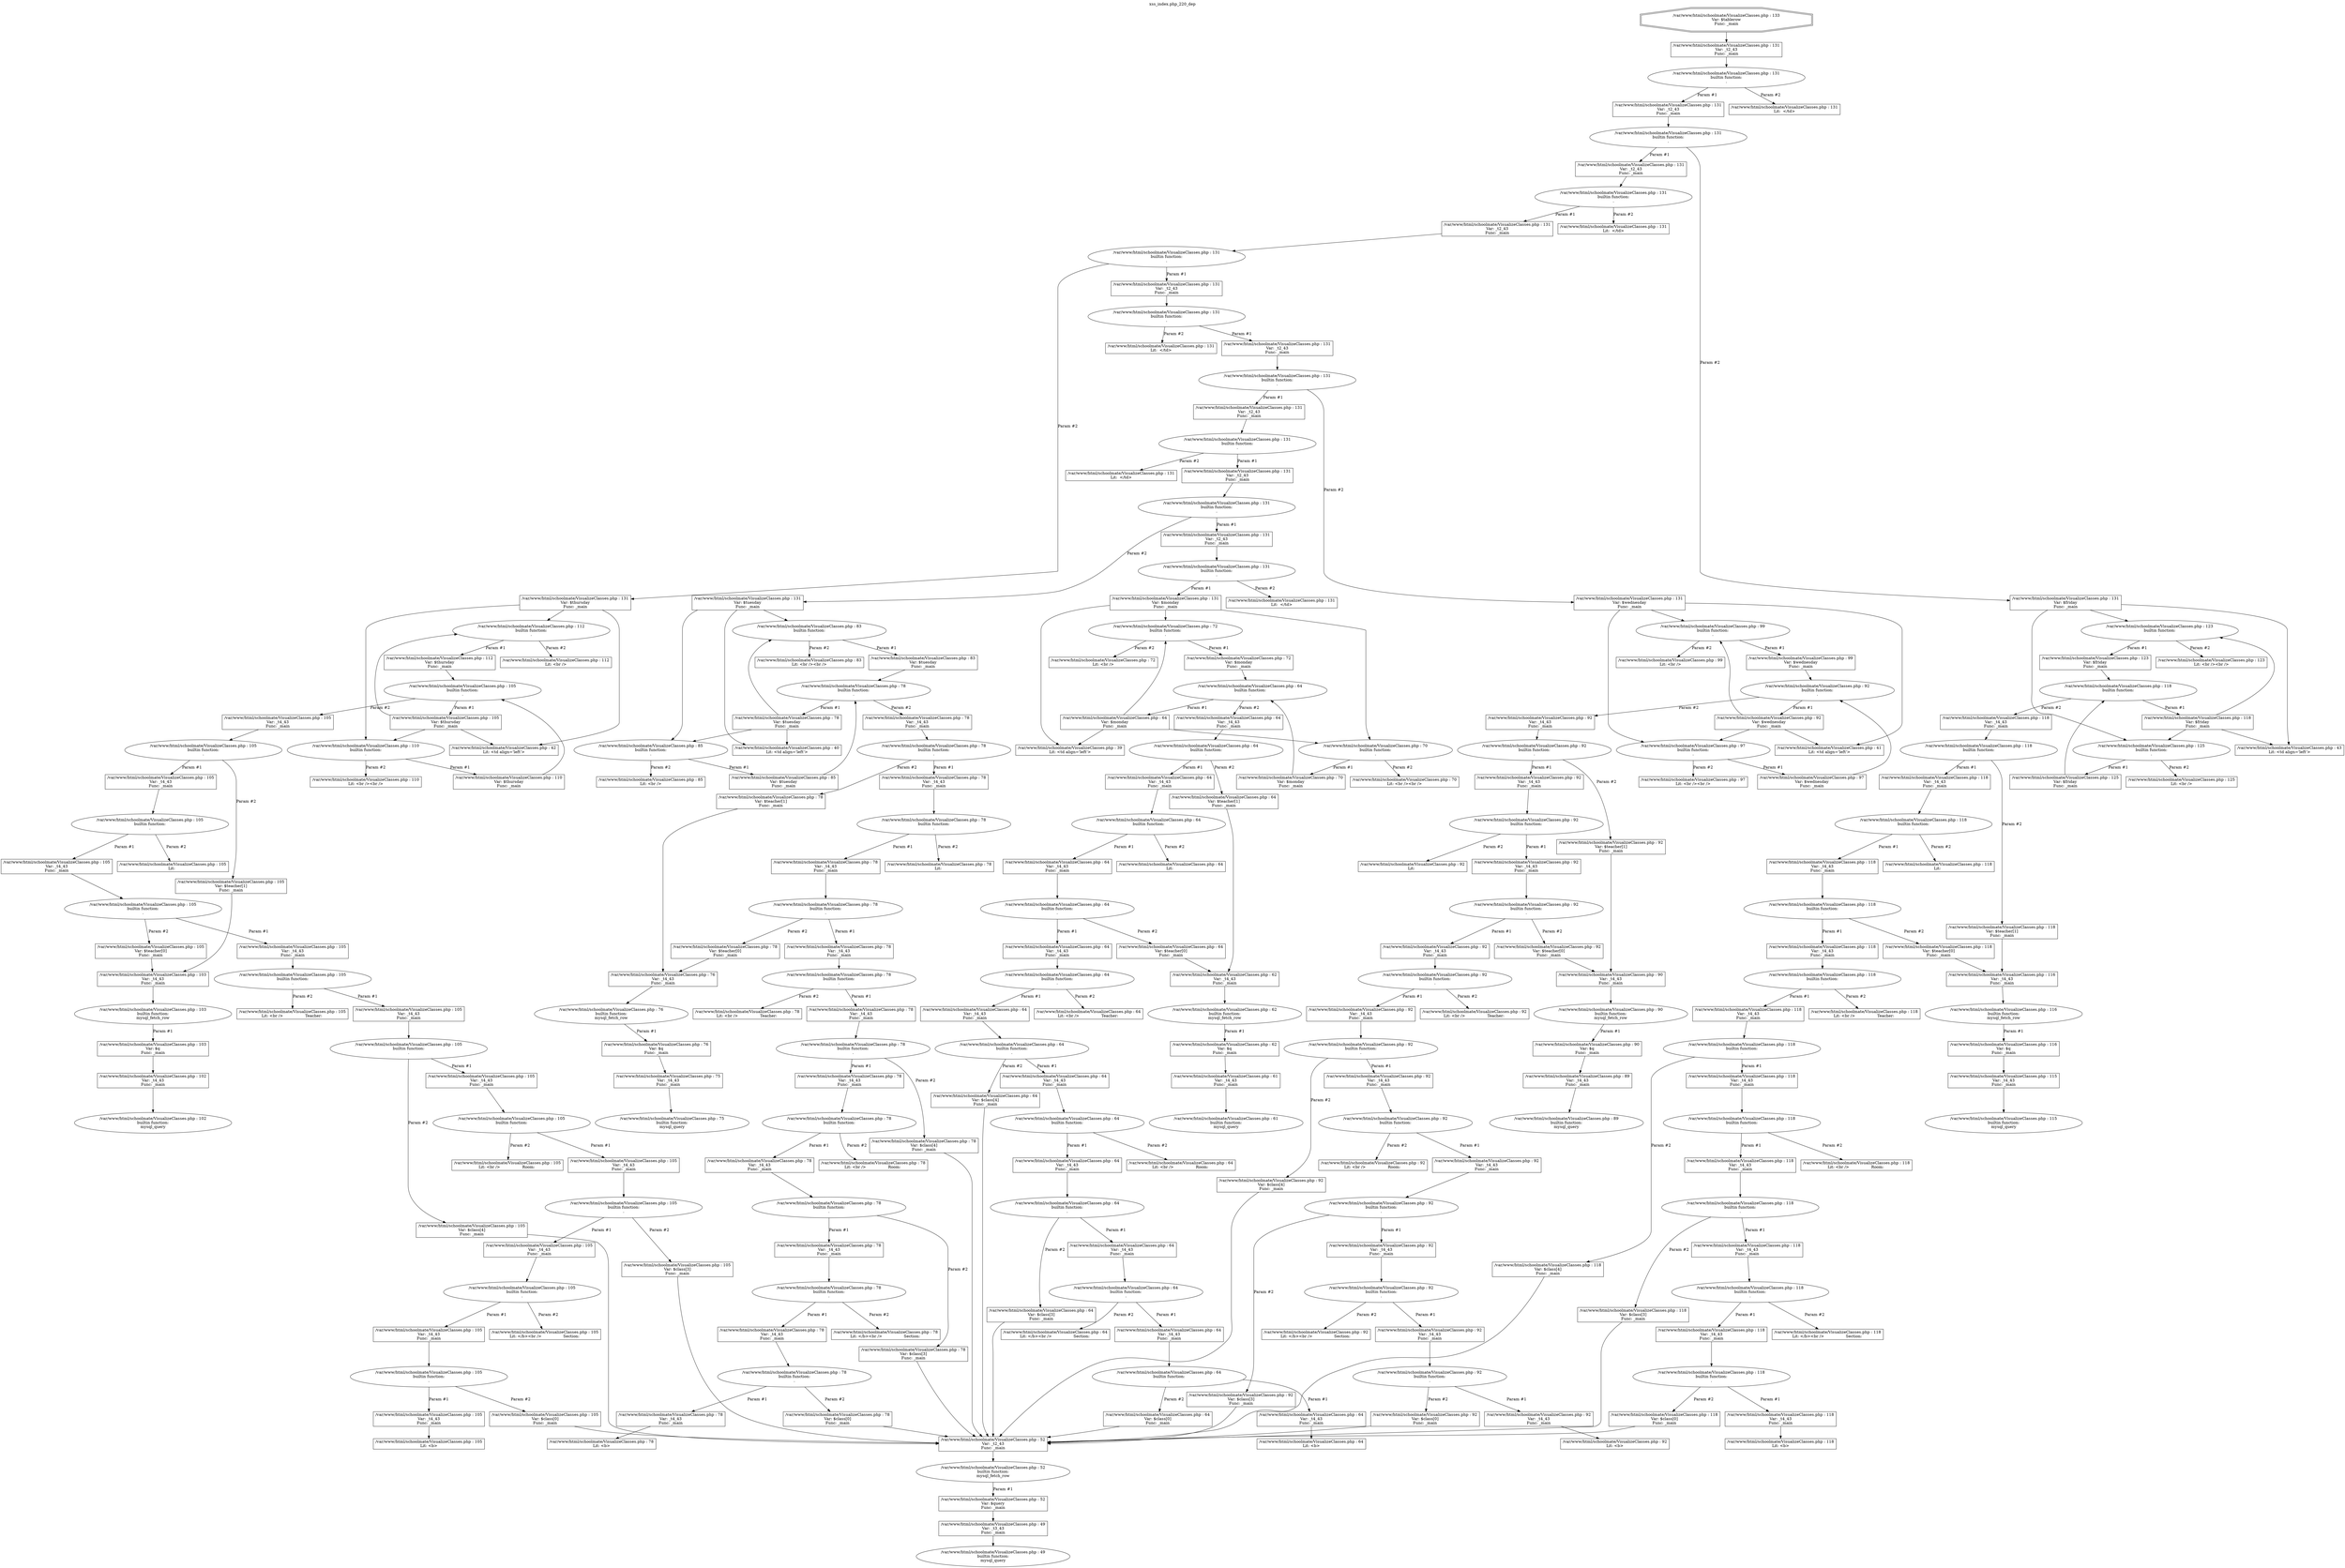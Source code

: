 digraph cfg {
  label="xss_index.php_220_dep";
  labelloc=t;
  n1 [shape=doubleoctagon, label="/var/www/html/schoolmate/VisualizeClasses.php : 133\nVar: $tablerow\nFunc: _main\n"];
  n2 [shape=box, label="/var/www/html/schoolmate/VisualizeClasses.php : 131\nVar: _t2_43\nFunc: _main\n"];
  n3 [shape=ellipse, label="/var/www/html/schoolmate/VisualizeClasses.php : 131\nbuiltin function:\n.\n"];
  n4 [shape=box, label="/var/www/html/schoolmate/VisualizeClasses.php : 131\nVar: _t2_43\nFunc: _main\n"];
  n5 [shape=ellipse, label="/var/www/html/schoolmate/VisualizeClasses.php : 131\nbuiltin function:\n.\n"];
  n6 [shape=box, label="/var/www/html/schoolmate/VisualizeClasses.php : 131\nVar: _t2_43\nFunc: _main\n"];
  n7 [shape=ellipse, label="/var/www/html/schoolmate/VisualizeClasses.php : 131\nbuiltin function:\n.\n"];
  n8 [shape=box, label="/var/www/html/schoolmate/VisualizeClasses.php : 131\nVar: _t2_43\nFunc: _main\n"];
  n9 [shape=ellipse, label="/var/www/html/schoolmate/VisualizeClasses.php : 131\nbuiltin function:\n.\n"];
  n10 [shape=box, label="/var/www/html/schoolmate/VisualizeClasses.php : 131\nVar: _t2_43\nFunc: _main\n"];
  n11 [shape=ellipse, label="/var/www/html/schoolmate/VisualizeClasses.php : 131\nbuiltin function:\n.\n"];
  n12 [shape=box, label="/var/www/html/schoolmate/VisualizeClasses.php : 131\nVar: _t2_43\nFunc: _main\n"];
  n13 [shape=ellipse, label="/var/www/html/schoolmate/VisualizeClasses.php : 131\nbuiltin function:\n.\n"];
  n14 [shape=box, label="/var/www/html/schoolmate/VisualizeClasses.php : 131\nVar: _t2_43\nFunc: _main\n"];
  n15 [shape=ellipse, label="/var/www/html/schoolmate/VisualizeClasses.php : 131\nbuiltin function:\n.\n"];
  n16 [shape=box, label="/var/www/html/schoolmate/VisualizeClasses.php : 131\nVar: _t2_43\nFunc: _main\n"];
  n17 [shape=ellipse, label="/var/www/html/schoolmate/VisualizeClasses.php : 131\nbuiltin function:\n.\n"];
  n18 [shape=box, label="/var/www/html/schoolmate/VisualizeClasses.php : 131\nVar: _t2_43\nFunc: _main\n"];
  n19 [shape=ellipse, label="/var/www/html/schoolmate/VisualizeClasses.php : 131\nbuiltin function:\n.\n"];
  n20 [shape=box, label="/var/www/html/schoolmate/VisualizeClasses.php : 131\nVar: $monday\nFunc: _main\n"];
  n21 [shape=ellipse, label="/var/www/html/schoolmate/VisualizeClasses.php : 72\nbuiltin function:\n.\n"];
  n22 [shape=box, label="/var/www/html/schoolmate/VisualizeClasses.php : 72\nVar: $monday\nFunc: _main\n"];
  n23 [shape=ellipse, label="/var/www/html/schoolmate/VisualizeClasses.php : 64\nbuiltin function:\n.\n"];
  n24 [shape=box, label="/var/www/html/schoolmate/VisualizeClasses.php : 64\nVar: $monday\nFunc: _main\n"];
  n25 [shape=box, label="/var/www/html/schoolmate/VisualizeClasses.php : 39\nLit: <td align='left'>\n"];
  n26 [shape=ellipse, label="/var/www/html/schoolmate/VisualizeClasses.php : 70\nbuiltin function:\n.\n"];
  n27 [shape=box, label="/var/www/html/schoolmate/VisualizeClasses.php : 70\nVar: $monday\nFunc: _main\n"];
  n28 [shape=box, label="/var/www/html/schoolmate/VisualizeClasses.php : 70\nLit: <br /><br />\n"];
  n29 [shape=box, label="/var/www/html/schoolmate/VisualizeClasses.php : 64\nVar: _t4_43\nFunc: _main\n"];
  n30 [shape=ellipse, label="/var/www/html/schoolmate/VisualizeClasses.php : 64\nbuiltin function:\n.\n"];
  n31 [shape=box, label="/var/www/html/schoolmate/VisualizeClasses.php : 64\nVar: _t4_43\nFunc: _main\n"];
  n32 [shape=ellipse, label="/var/www/html/schoolmate/VisualizeClasses.php : 64\nbuiltin function:\n.\n"];
  n33 [shape=box, label="/var/www/html/schoolmate/VisualizeClasses.php : 64\nVar: _t4_43\nFunc: _main\n"];
  n34 [shape=ellipse, label="/var/www/html/schoolmate/VisualizeClasses.php : 64\nbuiltin function:\n.\n"];
  n35 [shape=box, label="/var/www/html/schoolmate/VisualizeClasses.php : 64\nVar: _t4_43\nFunc: _main\n"];
  n36 [shape=ellipse, label="/var/www/html/schoolmate/VisualizeClasses.php : 64\nbuiltin function:\n.\n"];
  n37 [shape=box, label="/var/www/html/schoolmate/VisualizeClasses.php : 64\nVar: _t4_43\nFunc: _main\n"];
  n38 [shape=ellipse, label="/var/www/html/schoolmate/VisualizeClasses.php : 64\nbuiltin function:\n.\n"];
  n39 [shape=box, label="/var/www/html/schoolmate/VisualizeClasses.php : 64\nVar: _t4_43\nFunc: _main\n"];
  n40 [shape=ellipse, label="/var/www/html/schoolmate/VisualizeClasses.php : 64\nbuiltin function:\n.\n"];
  n41 [shape=box, label="/var/www/html/schoolmate/VisualizeClasses.php : 64\nVar: _t4_43\nFunc: _main\n"];
  n42 [shape=ellipse, label="/var/www/html/schoolmate/VisualizeClasses.php : 64\nbuiltin function:\n.\n"];
  n43 [shape=box, label="/var/www/html/schoolmate/VisualizeClasses.php : 64\nVar: _t4_43\nFunc: _main\n"];
  n44 [shape=ellipse, label="/var/www/html/schoolmate/VisualizeClasses.php : 64\nbuiltin function:\n.\n"];
  n45 [shape=box, label="/var/www/html/schoolmate/VisualizeClasses.php : 64\nVar: _t4_43\nFunc: _main\n"];
  n46 [shape=ellipse, label="/var/www/html/schoolmate/VisualizeClasses.php : 64\nbuiltin function:\n.\n"];
  n47 [shape=box, label="/var/www/html/schoolmate/VisualizeClasses.php : 64\nVar: _t4_43\nFunc: _main\n"];
  n48 [shape=box, label="/var/www/html/schoolmate/VisualizeClasses.php : 64\nLit: <b>\n"];
  n49 [shape=box, label="/var/www/html/schoolmate/VisualizeClasses.php : 64\nVar: $class[0]\nFunc: _main\n"];
  n50 [shape=box, label="/var/www/html/schoolmate/VisualizeClasses.php : 52\nVar: _t2_43\nFunc: _main\n"];
  n51 [shape=ellipse, label="/var/www/html/schoolmate/VisualizeClasses.php : 52\nbuiltin function:\nmysql_fetch_row\n"];
  n52 [shape=box, label="/var/www/html/schoolmate/VisualizeClasses.php : 52\nVar: $query\nFunc: _main\n"];
  n53 [shape=box, label="/var/www/html/schoolmate/VisualizeClasses.php : 49\nVar: _t3_43\nFunc: _main\n"];
  n54 [shape=ellipse, label="/var/www/html/schoolmate/VisualizeClasses.php : 49\nbuiltin function:\nmysql_query\n"];
  n55 [shape=box, label="/var/www/html/schoolmate/VisualizeClasses.php : 64\nLit: </b><br />		   Section: \n"];
  n56 [shape=box, label="/var/www/html/schoolmate/VisualizeClasses.php : 64\nVar: $class[3]\nFunc: _main\n"];
  n57 [shape=box, label="/var/www/html/schoolmate/VisualizeClasses.php : 64\nLit: <br />		   Room: \n"];
  n58 [shape=box, label="/var/www/html/schoolmate/VisualizeClasses.php : 64\nVar: $class[4]\nFunc: _main\n"];
  n59 [shape=box, label="/var/www/html/schoolmate/VisualizeClasses.php : 64\nLit: <br />		   Teacher: \n"];
  n60 [shape=box, label="/var/www/html/schoolmate/VisualizeClasses.php : 64\nVar: $teacher[0]\nFunc: _main\n"];
  n61 [shape=box, label="/var/www/html/schoolmate/VisualizeClasses.php : 62\nVar: _t4_43\nFunc: _main\n"];
  n62 [shape=ellipse, label="/var/www/html/schoolmate/VisualizeClasses.php : 62\nbuiltin function:\nmysql_fetch_row\n"];
  n63 [shape=box, label="/var/www/html/schoolmate/VisualizeClasses.php : 62\nVar: $q\nFunc: _main\n"];
  n64 [shape=box, label="/var/www/html/schoolmate/VisualizeClasses.php : 61\nVar: _t4_43\nFunc: _main\n"];
  n65 [shape=ellipse, label="/var/www/html/schoolmate/VisualizeClasses.php : 61\nbuiltin function:\nmysql_query\n"];
  n66 [shape=box, label="/var/www/html/schoolmate/VisualizeClasses.php : 64\nLit:  \n"];
  n67 [shape=box, label="/var/www/html/schoolmate/VisualizeClasses.php : 64\nVar: $teacher[1]\nFunc: _main\n"];
  n68 [shape=box, label="/var/www/html/schoolmate/VisualizeClasses.php : 72\nLit: <br />\n"];
  n69 [shape=box, label="/var/www/html/schoolmate/VisualizeClasses.php : 131\nLit: &nbsp;</td>\n"];
  n70 [shape=box, label="/var/www/html/schoolmate/VisualizeClasses.php : 131\nVar: $tuesday\nFunc: _main\n"];
  n71 [shape=ellipse, label="/var/www/html/schoolmate/VisualizeClasses.php : 83\nbuiltin function:\n.\n"];
  n72 [shape=box, label="/var/www/html/schoolmate/VisualizeClasses.php : 83\nVar: $tuesday\nFunc: _main\n"];
  n73 [shape=ellipse, label="/var/www/html/schoolmate/VisualizeClasses.php : 78\nbuiltin function:\n.\n"];
  n74 [shape=box, label="/var/www/html/schoolmate/VisualizeClasses.php : 78\nVar: $tuesday\nFunc: _main\n"];
  n75 [shape=ellipse, label="/var/www/html/schoolmate/VisualizeClasses.php : 85\nbuiltin function:\n.\n"];
  n76 [shape=box, label="/var/www/html/schoolmate/VisualizeClasses.php : 85\nVar: $tuesday\nFunc: _main\n"];
  n77 [shape=box, label="/var/www/html/schoolmate/VisualizeClasses.php : 85\nLit: <br />\n"];
  n78 [shape=box, label="/var/www/html/schoolmate/VisualizeClasses.php : 40\nLit: <td align='left'>\n"];
  n79 [shape=box, label="/var/www/html/schoolmate/VisualizeClasses.php : 78\nVar: _t4_43\nFunc: _main\n"];
  n80 [shape=ellipse, label="/var/www/html/schoolmate/VisualizeClasses.php : 78\nbuiltin function:\n.\n"];
  n81 [shape=box, label="/var/www/html/schoolmate/VisualizeClasses.php : 78\nVar: _t4_43\nFunc: _main\n"];
  n82 [shape=ellipse, label="/var/www/html/schoolmate/VisualizeClasses.php : 78\nbuiltin function:\n.\n"];
  n83 [shape=box, label="/var/www/html/schoolmate/VisualizeClasses.php : 78\nVar: _t4_43\nFunc: _main\n"];
  n84 [shape=ellipse, label="/var/www/html/schoolmate/VisualizeClasses.php : 78\nbuiltin function:\n.\n"];
  n85 [shape=box, label="/var/www/html/schoolmate/VisualizeClasses.php : 78\nVar: _t4_43\nFunc: _main\n"];
  n86 [shape=ellipse, label="/var/www/html/schoolmate/VisualizeClasses.php : 78\nbuiltin function:\n.\n"];
  n87 [shape=box, label="/var/www/html/schoolmate/VisualizeClasses.php : 78\nVar: _t4_43\nFunc: _main\n"];
  n88 [shape=ellipse, label="/var/www/html/schoolmate/VisualizeClasses.php : 78\nbuiltin function:\n.\n"];
  n89 [shape=box, label="/var/www/html/schoolmate/VisualizeClasses.php : 78\nVar: _t4_43\nFunc: _main\n"];
  n90 [shape=ellipse, label="/var/www/html/schoolmate/VisualizeClasses.php : 78\nbuiltin function:\n.\n"];
  n91 [shape=box, label="/var/www/html/schoolmate/VisualizeClasses.php : 78\nVar: _t4_43\nFunc: _main\n"];
  n92 [shape=ellipse, label="/var/www/html/schoolmate/VisualizeClasses.php : 78\nbuiltin function:\n.\n"];
  n93 [shape=box, label="/var/www/html/schoolmate/VisualizeClasses.php : 78\nVar: _t4_43\nFunc: _main\n"];
  n94 [shape=ellipse, label="/var/www/html/schoolmate/VisualizeClasses.php : 78\nbuiltin function:\n.\n"];
  n95 [shape=box, label="/var/www/html/schoolmate/VisualizeClasses.php : 78\nVar: _t4_43\nFunc: _main\n"];
  n96 [shape=ellipse, label="/var/www/html/schoolmate/VisualizeClasses.php : 78\nbuiltin function:\n.\n"];
  n97 [shape=box, label="/var/www/html/schoolmate/VisualizeClasses.php : 78\nVar: _t4_43\nFunc: _main\n"];
  n98 [shape=box, label="/var/www/html/schoolmate/VisualizeClasses.php : 78\nLit: <b>\n"];
  n99 [shape=box, label="/var/www/html/schoolmate/VisualizeClasses.php : 78\nVar: $class[0]\nFunc: _main\n"];
  n100 [shape=box, label="/var/www/html/schoolmate/VisualizeClasses.php : 78\nLit: </b><br />		   Section: \n"];
  n101 [shape=box, label="/var/www/html/schoolmate/VisualizeClasses.php : 78\nVar: $class[3]\nFunc: _main\n"];
  n102 [shape=box, label="/var/www/html/schoolmate/VisualizeClasses.php : 78\nLit: <br />		   Room: \n"];
  n103 [shape=box, label="/var/www/html/schoolmate/VisualizeClasses.php : 78\nVar: $class[4]\nFunc: _main\n"];
  n104 [shape=box, label="/var/www/html/schoolmate/VisualizeClasses.php : 78\nLit: <br />		   Teacher: \n"];
  n105 [shape=box, label="/var/www/html/schoolmate/VisualizeClasses.php : 78\nVar: $teacher[0]\nFunc: _main\n"];
  n106 [shape=box, label="/var/www/html/schoolmate/VisualizeClasses.php : 76\nVar: _t4_43\nFunc: _main\n"];
  n107 [shape=ellipse, label="/var/www/html/schoolmate/VisualizeClasses.php : 76\nbuiltin function:\nmysql_fetch_row\n"];
  n108 [shape=box, label="/var/www/html/schoolmate/VisualizeClasses.php : 76\nVar: $q\nFunc: _main\n"];
  n109 [shape=box, label="/var/www/html/schoolmate/VisualizeClasses.php : 75\nVar: _t4_43\nFunc: _main\n"];
  n110 [shape=ellipse, label="/var/www/html/schoolmate/VisualizeClasses.php : 75\nbuiltin function:\nmysql_query\n"];
  n111 [shape=box, label="/var/www/html/schoolmate/VisualizeClasses.php : 78\nLit:  \n"];
  n112 [shape=box, label="/var/www/html/schoolmate/VisualizeClasses.php : 78\nVar: $teacher[1]\nFunc: _main\n"];
  n113 [shape=box, label="/var/www/html/schoolmate/VisualizeClasses.php : 83\nLit: <br /><br />\n"];
  n114 [shape=box, label="/var/www/html/schoolmate/VisualizeClasses.php : 131\nLit: &nbsp;</td>\n"];
  n115 [shape=box, label="/var/www/html/schoolmate/VisualizeClasses.php : 131\nVar: $wednesday\nFunc: _main\n"];
  n116 [shape=ellipse, label="/var/www/html/schoolmate/VisualizeClasses.php : 99\nbuiltin function:\n.\n"];
  n117 [shape=box, label="/var/www/html/schoolmate/VisualizeClasses.php : 99\nVar: $wednesday\nFunc: _main\n"];
  n118 [shape=ellipse, label="/var/www/html/schoolmate/VisualizeClasses.php : 92\nbuiltin function:\n.\n"];
  n119 [shape=box, label="/var/www/html/schoolmate/VisualizeClasses.php : 92\nVar: $wednesday\nFunc: _main\n"];
  n120 [shape=box, label="/var/www/html/schoolmate/VisualizeClasses.php : 41\nLit: <td align='left'>\n"];
  n121 [shape=ellipse, label="/var/www/html/schoolmate/VisualizeClasses.php : 97\nbuiltin function:\n.\n"];
  n122 [shape=box, label="/var/www/html/schoolmate/VisualizeClasses.php : 97\nVar: $wednesday\nFunc: _main\n"];
  n123 [shape=box, label="/var/www/html/schoolmate/VisualizeClasses.php : 97\nLit: <br /><br />\n"];
  n124 [shape=box, label="/var/www/html/schoolmate/VisualizeClasses.php : 92\nVar: _t4_43\nFunc: _main\n"];
  n125 [shape=ellipse, label="/var/www/html/schoolmate/VisualizeClasses.php : 92\nbuiltin function:\n.\n"];
  n126 [shape=box, label="/var/www/html/schoolmate/VisualizeClasses.php : 92\nVar: _t4_43\nFunc: _main\n"];
  n127 [shape=ellipse, label="/var/www/html/schoolmate/VisualizeClasses.php : 92\nbuiltin function:\n.\n"];
  n128 [shape=box, label="/var/www/html/schoolmate/VisualizeClasses.php : 92\nVar: _t4_43\nFunc: _main\n"];
  n129 [shape=ellipse, label="/var/www/html/schoolmate/VisualizeClasses.php : 92\nbuiltin function:\n.\n"];
  n130 [shape=box, label="/var/www/html/schoolmate/VisualizeClasses.php : 92\nVar: _t4_43\nFunc: _main\n"];
  n131 [shape=ellipse, label="/var/www/html/schoolmate/VisualizeClasses.php : 92\nbuiltin function:\n.\n"];
  n132 [shape=box, label="/var/www/html/schoolmate/VisualizeClasses.php : 92\nVar: _t4_43\nFunc: _main\n"];
  n133 [shape=ellipse, label="/var/www/html/schoolmate/VisualizeClasses.php : 92\nbuiltin function:\n.\n"];
  n134 [shape=box, label="/var/www/html/schoolmate/VisualizeClasses.php : 92\nVar: _t4_43\nFunc: _main\n"];
  n135 [shape=ellipse, label="/var/www/html/schoolmate/VisualizeClasses.php : 92\nbuiltin function:\n.\n"];
  n136 [shape=box, label="/var/www/html/schoolmate/VisualizeClasses.php : 92\nVar: _t4_43\nFunc: _main\n"];
  n137 [shape=ellipse, label="/var/www/html/schoolmate/VisualizeClasses.php : 92\nbuiltin function:\n.\n"];
  n138 [shape=box, label="/var/www/html/schoolmate/VisualizeClasses.php : 92\nVar: _t4_43\nFunc: _main\n"];
  n139 [shape=ellipse, label="/var/www/html/schoolmate/VisualizeClasses.php : 92\nbuiltin function:\n.\n"];
  n140 [shape=box, label="/var/www/html/schoolmate/VisualizeClasses.php : 92\nVar: _t4_43\nFunc: _main\n"];
  n141 [shape=ellipse, label="/var/www/html/schoolmate/VisualizeClasses.php : 92\nbuiltin function:\n.\n"];
  n142 [shape=box, label="/var/www/html/schoolmate/VisualizeClasses.php : 92\nVar: _t4_43\nFunc: _main\n"];
  n143 [shape=box, label="/var/www/html/schoolmate/VisualizeClasses.php : 92\nLit: <b>\n"];
  n144 [shape=box, label="/var/www/html/schoolmate/VisualizeClasses.php : 92\nVar: $class[0]\nFunc: _main\n"];
  n145 [shape=box, label="/var/www/html/schoolmate/VisualizeClasses.php : 92\nLit: </b><br />		   Section: \n"];
  n146 [shape=box, label="/var/www/html/schoolmate/VisualizeClasses.php : 92\nVar: $class[3]\nFunc: _main\n"];
  n147 [shape=box, label="/var/www/html/schoolmate/VisualizeClasses.php : 92\nLit: <br />		   Room: \n"];
  n148 [shape=box, label="/var/www/html/schoolmate/VisualizeClasses.php : 92\nVar: $class[4]\nFunc: _main\n"];
  n149 [shape=box, label="/var/www/html/schoolmate/VisualizeClasses.php : 92\nLit: <br />		   Teacher: \n"];
  n150 [shape=box, label="/var/www/html/schoolmate/VisualizeClasses.php : 92\nVar: $teacher[0]\nFunc: _main\n"];
  n151 [shape=box, label="/var/www/html/schoolmate/VisualizeClasses.php : 90\nVar: _t4_43\nFunc: _main\n"];
  n152 [shape=ellipse, label="/var/www/html/schoolmate/VisualizeClasses.php : 90\nbuiltin function:\nmysql_fetch_row\n"];
  n153 [shape=box, label="/var/www/html/schoolmate/VisualizeClasses.php : 90\nVar: $q\nFunc: _main\n"];
  n154 [shape=box, label="/var/www/html/schoolmate/VisualizeClasses.php : 89\nVar: _t4_43\nFunc: _main\n"];
  n155 [shape=ellipse, label="/var/www/html/schoolmate/VisualizeClasses.php : 89\nbuiltin function:\nmysql_query\n"];
  n156 [shape=box, label="/var/www/html/schoolmate/VisualizeClasses.php : 92\nLit:  \n"];
  n157 [shape=box, label="/var/www/html/schoolmate/VisualizeClasses.php : 92\nVar: $teacher[1]\nFunc: _main\n"];
  n158 [shape=box, label="/var/www/html/schoolmate/VisualizeClasses.php : 99\nLit: <br />\n"];
  n159 [shape=box, label="/var/www/html/schoolmate/VisualizeClasses.php : 131\nLit: &nbsp;</td>\n"];
  n160 [shape=box, label="/var/www/html/schoolmate/VisualizeClasses.php : 131\nVar: $thursday\nFunc: _main\n"];
  n161 [shape=box, label="/var/www/html/schoolmate/VisualizeClasses.php : 42\nLit: <td align='left'>\n"];
  n162 [shape=ellipse, label="/var/www/html/schoolmate/VisualizeClasses.php : 112\nbuiltin function:\n.\n"];
  n163 [shape=box, label="/var/www/html/schoolmate/VisualizeClasses.php : 112\nVar: $thursday\nFunc: _main\n"];
  n164 [shape=ellipse, label="/var/www/html/schoolmate/VisualizeClasses.php : 105\nbuiltin function:\n.\n"];
  n165 [shape=box, label="/var/www/html/schoolmate/VisualizeClasses.php : 105\nVar: $thursday\nFunc: _main\n"];
  n166 [shape=ellipse, label="/var/www/html/schoolmate/VisualizeClasses.php : 110\nbuiltin function:\n.\n"];
  n167 [shape=box, label="/var/www/html/schoolmate/VisualizeClasses.php : 110\nVar: $thursday\nFunc: _main\n"];
  n168 [shape=box, label="/var/www/html/schoolmate/VisualizeClasses.php : 110\nLit: <br /><br />\n"];
  n169 [shape=box, label="/var/www/html/schoolmate/VisualizeClasses.php : 105\nVar: _t4_43\nFunc: _main\n"];
  n170 [shape=ellipse, label="/var/www/html/schoolmate/VisualizeClasses.php : 105\nbuiltin function:\n.\n"];
  n171 [shape=box, label="/var/www/html/schoolmate/VisualizeClasses.php : 105\nVar: _t4_43\nFunc: _main\n"];
  n172 [shape=ellipse, label="/var/www/html/schoolmate/VisualizeClasses.php : 105\nbuiltin function:\n.\n"];
  n173 [shape=box, label="/var/www/html/schoolmate/VisualizeClasses.php : 105\nVar: _t4_43\nFunc: _main\n"];
  n174 [shape=ellipse, label="/var/www/html/schoolmate/VisualizeClasses.php : 105\nbuiltin function:\n.\n"];
  n175 [shape=box, label="/var/www/html/schoolmate/VisualizeClasses.php : 105\nVar: _t4_43\nFunc: _main\n"];
  n176 [shape=ellipse, label="/var/www/html/schoolmate/VisualizeClasses.php : 105\nbuiltin function:\n.\n"];
  n177 [shape=box, label="/var/www/html/schoolmate/VisualizeClasses.php : 105\nVar: _t4_43\nFunc: _main\n"];
  n178 [shape=ellipse, label="/var/www/html/schoolmate/VisualizeClasses.php : 105\nbuiltin function:\n.\n"];
  n179 [shape=box, label="/var/www/html/schoolmate/VisualizeClasses.php : 105\nVar: _t4_43\nFunc: _main\n"];
  n180 [shape=ellipse, label="/var/www/html/schoolmate/VisualizeClasses.php : 105\nbuiltin function:\n.\n"];
  n181 [shape=box, label="/var/www/html/schoolmate/VisualizeClasses.php : 105\nVar: _t4_43\nFunc: _main\n"];
  n182 [shape=ellipse, label="/var/www/html/schoolmate/VisualizeClasses.php : 105\nbuiltin function:\n.\n"];
  n183 [shape=box, label="/var/www/html/schoolmate/VisualizeClasses.php : 105\nVar: _t4_43\nFunc: _main\n"];
  n184 [shape=ellipse, label="/var/www/html/schoolmate/VisualizeClasses.php : 105\nbuiltin function:\n.\n"];
  n185 [shape=box, label="/var/www/html/schoolmate/VisualizeClasses.php : 105\nVar: _t4_43\nFunc: _main\n"];
  n186 [shape=ellipse, label="/var/www/html/schoolmate/VisualizeClasses.php : 105\nbuiltin function:\n.\n"];
  n187 [shape=box, label="/var/www/html/schoolmate/VisualizeClasses.php : 105\nVar: _t4_43\nFunc: _main\n"];
  n188 [shape=box, label="/var/www/html/schoolmate/VisualizeClasses.php : 105\nLit: <b>\n"];
  n189 [shape=box, label="/var/www/html/schoolmate/VisualizeClasses.php : 105\nVar: $class[0]\nFunc: _main\n"];
  n190 [shape=box, label="/var/www/html/schoolmate/VisualizeClasses.php : 105\nLit: </b><br />		   Section: \n"];
  n191 [shape=box, label="/var/www/html/schoolmate/VisualizeClasses.php : 105\nVar: $class[3]\nFunc: _main\n"];
  n192 [shape=box, label="/var/www/html/schoolmate/VisualizeClasses.php : 105\nLit: <br />		   Room: \n"];
  n193 [shape=box, label="/var/www/html/schoolmate/VisualizeClasses.php : 105\nVar: $class[4]\nFunc: _main\n"];
  n194 [shape=box, label="/var/www/html/schoolmate/VisualizeClasses.php : 105\nLit: <br />		   Teacher: \n"];
  n195 [shape=box, label="/var/www/html/schoolmate/VisualizeClasses.php : 105\nVar: $teacher[0]\nFunc: _main\n"];
  n196 [shape=box, label="/var/www/html/schoolmate/VisualizeClasses.php : 103\nVar: _t4_43\nFunc: _main\n"];
  n197 [shape=ellipse, label="/var/www/html/schoolmate/VisualizeClasses.php : 103\nbuiltin function:\nmysql_fetch_row\n"];
  n198 [shape=box, label="/var/www/html/schoolmate/VisualizeClasses.php : 103\nVar: $q\nFunc: _main\n"];
  n199 [shape=box, label="/var/www/html/schoolmate/VisualizeClasses.php : 102\nVar: _t4_43\nFunc: _main\n"];
  n200 [shape=ellipse, label="/var/www/html/schoolmate/VisualizeClasses.php : 102\nbuiltin function:\nmysql_query\n"];
  n201 [shape=box, label="/var/www/html/schoolmate/VisualizeClasses.php : 105\nLit:  \n"];
  n202 [shape=box, label="/var/www/html/schoolmate/VisualizeClasses.php : 105\nVar: $teacher[1]\nFunc: _main\n"];
  n203 [shape=box, label="/var/www/html/schoolmate/VisualizeClasses.php : 112\nLit: <br />\n"];
  n204 [shape=box, label="/var/www/html/schoolmate/VisualizeClasses.php : 131\nLit: &nbsp;</td>\n"];
  n205 [shape=box, label="/var/www/html/schoolmate/VisualizeClasses.php : 131\nVar: $friday\nFunc: _main\n"];
  n206 [shape=ellipse, label="/var/www/html/schoolmate/VisualizeClasses.php : 123\nbuiltin function:\n.\n"];
  n207 [shape=box, label="/var/www/html/schoolmate/VisualizeClasses.php : 123\nVar: $friday\nFunc: _main\n"];
  n208 [shape=ellipse, label="/var/www/html/schoolmate/VisualizeClasses.php : 118\nbuiltin function:\n.\n"];
  n209 [shape=box, label="/var/www/html/schoolmate/VisualizeClasses.php : 118\nVar: $friday\nFunc: _main\n"];
  n210 [shape=ellipse, label="/var/www/html/schoolmate/VisualizeClasses.php : 125\nbuiltin function:\n.\n"];
  n211 [shape=box, label="/var/www/html/schoolmate/VisualizeClasses.php : 125\nVar: $friday\nFunc: _main\n"];
  n212 [shape=box, label="/var/www/html/schoolmate/VisualizeClasses.php : 125\nLit: <br />\n"];
  n213 [shape=box, label="/var/www/html/schoolmate/VisualizeClasses.php : 43\nLit: <td align='left'>\n"];
  n214 [shape=box, label="/var/www/html/schoolmate/VisualizeClasses.php : 118\nVar: _t4_43\nFunc: _main\n"];
  n215 [shape=ellipse, label="/var/www/html/schoolmate/VisualizeClasses.php : 118\nbuiltin function:\n.\n"];
  n216 [shape=box, label="/var/www/html/schoolmate/VisualizeClasses.php : 118\nVar: _t4_43\nFunc: _main\n"];
  n217 [shape=ellipse, label="/var/www/html/schoolmate/VisualizeClasses.php : 118\nbuiltin function:\n.\n"];
  n218 [shape=box, label="/var/www/html/schoolmate/VisualizeClasses.php : 118\nVar: _t4_43\nFunc: _main\n"];
  n219 [shape=ellipse, label="/var/www/html/schoolmate/VisualizeClasses.php : 118\nbuiltin function:\n.\n"];
  n220 [shape=box, label="/var/www/html/schoolmate/VisualizeClasses.php : 118\nVar: _t4_43\nFunc: _main\n"];
  n221 [shape=ellipse, label="/var/www/html/schoolmate/VisualizeClasses.php : 118\nbuiltin function:\n.\n"];
  n222 [shape=box, label="/var/www/html/schoolmate/VisualizeClasses.php : 118\nVar: _t4_43\nFunc: _main\n"];
  n223 [shape=ellipse, label="/var/www/html/schoolmate/VisualizeClasses.php : 118\nbuiltin function:\n.\n"];
  n224 [shape=box, label="/var/www/html/schoolmate/VisualizeClasses.php : 118\nVar: _t4_43\nFunc: _main\n"];
  n225 [shape=ellipse, label="/var/www/html/schoolmate/VisualizeClasses.php : 118\nbuiltin function:\n.\n"];
  n226 [shape=box, label="/var/www/html/schoolmate/VisualizeClasses.php : 118\nVar: _t4_43\nFunc: _main\n"];
  n227 [shape=ellipse, label="/var/www/html/schoolmate/VisualizeClasses.php : 118\nbuiltin function:\n.\n"];
  n228 [shape=box, label="/var/www/html/schoolmate/VisualizeClasses.php : 118\nVar: _t4_43\nFunc: _main\n"];
  n229 [shape=ellipse, label="/var/www/html/schoolmate/VisualizeClasses.php : 118\nbuiltin function:\n.\n"];
  n230 [shape=box, label="/var/www/html/schoolmate/VisualizeClasses.php : 118\nVar: _t4_43\nFunc: _main\n"];
  n231 [shape=ellipse, label="/var/www/html/schoolmate/VisualizeClasses.php : 118\nbuiltin function:\n.\n"];
  n232 [shape=box, label="/var/www/html/schoolmate/VisualizeClasses.php : 118\nVar: _t4_43\nFunc: _main\n"];
  n233 [shape=box, label="/var/www/html/schoolmate/VisualizeClasses.php : 118\nLit: <b>\n"];
  n234 [shape=box, label="/var/www/html/schoolmate/VisualizeClasses.php : 118\nVar: $class[0]\nFunc: _main\n"];
  n235 [shape=box, label="/var/www/html/schoolmate/VisualizeClasses.php : 118\nLit: </b><br />		   Section: \n"];
  n236 [shape=box, label="/var/www/html/schoolmate/VisualizeClasses.php : 118\nVar: $class[3]\nFunc: _main\n"];
  n237 [shape=box, label="/var/www/html/schoolmate/VisualizeClasses.php : 118\nLit: <br />		   Room: \n"];
  n238 [shape=box, label="/var/www/html/schoolmate/VisualizeClasses.php : 118\nVar: $class[4]\nFunc: _main\n"];
  n239 [shape=box, label="/var/www/html/schoolmate/VisualizeClasses.php : 118\nLit: <br />		   Teacher: \n"];
  n240 [shape=box, label="/var/www/html/schoolmate/VisualizeClasses.php : 118\nVar: $teacher[0]\nFunc: _main\n"];
  n241 [shape=box, label="/var/www/html/schoolmate/VisualizeClasses.php : 116\nVar: _t4_43\nFunc: _main\n"];
  n242 [shape=ellipse, label="/var/www/html/schoolmate/VisualizeClasses.php : 116\nbuiltin function:\nmysql_fetch_row\n"];
  n243 [shape=box, label="/var/www/html/schoolmate/VisualizeClasses.php : 116\nVar: $q\nFunc: _main\n"];
  n244 [shape=box, label="/var/www/html/schoolmate/VisualizeClasses.php : 115\nVar: _t4_43\nFunc: _main\n"];
  n245 [shape=ellipse, label="/var/www/html/schoolmate/VisualizeClasses.php : 115\nbuiltin function:\nmysql_query\n"];
  n246 [shape=box, label="/var/www/html/schoolmate/VisualizeClasses.php : 118\nLit:  \n"];
  n247 [shape=box, label="/var/www/html/schoolmate/VisualizeClasses.php : 118\nVar: $teacher[1]\nFunc: _main\n"];
  n248 [shape=box, label="/var/www/html/schoolmate/VisualizeClasses.php : 123\nLit: <br /><br />\n"];
  n249 [shape=box, label="/var/www/html/schoolmate/VisualizeClasses.php : 131\nLit: &nbsp;</td>\n"];
  n2 -> n3;
  n4 -> n5;
  n6 -> n7;
  n8 -> n9;
  n10 -> n11;
  n12 -> n13;
  n14 -> n15;
  n16 -> n17;
  n18 -> n19;
  n20 -> n21;
  n20 -> n25;
  n20 -> n26;
  n22 -> n23;
  n24 -> n21;
  n24 -> n25;
  n24 -> n26;
  n27 -> n23;
  n26 -> n27[label="Param #1"];
  n26 -> n28[label="Param #2"];
  n23 -> n24[label="Param #1"];
  n23 -> n29[label="Param #2"];
  n29 -> n30;
  n31 -> n32;
  n33 -> n34;
  n35 -> n36;
  n37 -> n38;
  n39 -> n40;
  n41 -> n42;
  n43 -> n44;
  n45 -> n46;
  n47 -> n48;
  n46 -> n47[label="Param #1"];
  n46 -> n49[label="Param #2"];
  n50 -> n51;
  n53 -> n54;
  n52 -> n53;
  n51 -> n52[label="Param #1"];
  n49 -> n50;
  n44 -> n45[label="Param #1"];
  n44 -> n55[label="Param #2"];
  n42 -> n43[label="Param #1"];
  n42 -> n56[label="Param #2"];
  n56 -> n50;
  n40 -> n41[label="Param #1"];
  n40 -> n57[label="Param #2"];
  n38 -> n39[label="Param #1"];
  n38 -> n58[label="Param #2"];
  n58 -> n50;
  n36 -> n37[label="Param #1"];
  n36 -> n59[label="Param #2"];
  n34 -> n35[label="Param #1"];
  n34 -> n60[label="Param #2"];
  n61 -> n62;
  n64 -> n65;
  n63 -> n64;
  n62 -> n63[label="Param #1"];
  n60 -> n61;
  n32 -> n33[label="Param #1"];
  n32 -> n66[label="Param #2"];
  n30 -> n31[label="Param #1"];
  n30 -> n67[label="Param #2"];
  n67 -> n61;
  n21 -> n22[label="Param #1"];
  n21 -> n68[label="Param #2"];
  n19 -> n20[label="Param #1"];
  n19 -> n69[label="Param #2"];
  n17 -> n18[label="Param #1"];
  n17 -> n70[label="Param #2"];
  n70 -> n71;
  n70 -> n75;
  n70 -> n78;
  n72 -> n73;
  n74 -> n71;
  n74 -> n75;
  n74 -> n78;
  n76 -> n73;
  n75 -> n76[label="Param #1"];
  n75 -> n77[label="Param #2"];
  n73 -> n74[label="Param #1"];
  n73 -> n79[label="Param #2"];
  n79 -> n80;
  n81 -> n82;
  n83 -> n84;
  n85 -> n86;
  n87 -> n88;
  n89 -> n90;
  n91 -> n92;
  n93 -> n94;
  n95 -> n96;
  n97 -> n98;
  n96 -> n97[label="Param #1"];
  n96 -> n99[label="Param #2"];
  n99 -> n50;
  n94 -> n95[label="Param #1"];
  n94 -> n100[label="Param #2"];
  n92 -> n93[label="Param #1"];
  n92 -> n101[label="Param #2"];
  n101 -> n50;
  n90 -> n91[label="Param #1"];
  n90 -> n102[label="Param #2"];
  n88 -> n89[label="Param #1"];
  n88 -> n103[label="Param #2"];
  n103 -> n50;
  n86 -> n87[label="Param #1"];
  n86 -> n104[label="Param #2"];
  n84 -> n85[label="Param #1"];
  n84 -> n105[label="Param #2"];
  n106 -> n107;
  n109 -> n110;
  n108 -> n109;
  n107 -> n108[label="Param #1"];
  n105 -> n106;
  n82 -> n83[label="Param #1"];
  n82 -> n111[label="Param #2"];
  n80 -> n81[label="Param #1"];
  n80 -> n112[label="Param #2"];
  n112 -> n106;
  n71 -> n72[label="Param #1"];
  n71 -> n113[label="Param #2"];
  n15 -> n16[label="Param #1"];
  n15 -> n114[label="Param #2"];
  n13 -> n14[label="Param #1"];
  n13 -> n115[label="Param #2"];
  n115 -> n116;
  n115 -> n120;
  n115 -> n121;
  n117 -> n118;
  n119 -> n116;
  n119 -> n120;
  n119 -> n121;
  n122 -> n118;
  n121 -> n122[label="Param #1"];
  n121 -> n123[label="Param #2"];
  n118 -> n119[label="Param #1"];
  n118 -> n124[label="Param #2"];
  n124 -> n125;
  n126 -> n127;
  n128 -> n129;
  n130 -> n131;
  n132 -> n133;
  n134 -> n135;
  n136 -> n137;
  n138 -> n139;
  n140 -> n141;
  n142 -> n143;
  n141 -> n142[label="Param #1"];
  n141 -> n144[label="Param #2"];
  n144 -> n50;
  n139 -> n140[label="Param #1"];
  n139 -> n145[label="Param #2"];
  n137 -> n138[label="Param #1"];
  n137 -> n146[label="Param #2"];
  n146 -> n50;
  n135 -> n136[label="Param #1"];
  n135 -> n147[label="Param #2"];
  n133 -> n134[label="Param #1"];
  n133 -> n148[label="Param #2"];
  n148 -> n50;
  n131 -> n132[label="Param #1"];
  n131 -> n149[label="Param #2"];
  n129 -> n130[label="Param #1"];
  n129 -> n150[label="Param #2"];
  n151 -> n152;
  n154 -> n155;
  n153 -> n154;
  n152 -> n153[label="Param #1"];
  n150 -> n151;
  n127 -> n128[label="Param #1"];
  n127 -> n156[label="Param #2"];
  n125 -> n126[label="Param #1"];
  n125 -> n157[label="Param #2"];
  n157 -> n151;
  n116 -> n117[label="Param #1"];
  n116 -> n158[label="Param #2"];
  n11 -> n12[label="Param #1"];
  n11 -> n159[label="Param #2"];
  n9 -> n10[label="Param #1"];
  n9 -> n160[label="Param #2"];
  n160 -> n161;
  n160 -> n162;
  n160 -> n166;
  n163 -> n164;
  n165 -> n161;
  n165 -> n162;
  n165 -> n166;
  n167 -> n164;
  n166 -> n167[label="Param #1"];
  n166 -> n168[label="Param #2"];
  n164 -> n165[label="Param #1"];
  n164 -> n169[label="Param #2"];
  n169 -> n170;
  n171 -> n172;
  n173 -> n174;
  n175 -> n176;
  n177 -> n178;
  n179 -> n180;
  n181 -> n182;
  n183 -> n184;
  n185 -> n186;
  n187 -> n188;
  n186 -> n187[label="Param #1"];
  n186 -> n189[label="Param #2"];
  n189 -> n50;
  n184 -> n185[label="Param #1"];
  n184 -> n190[label="Param #2"];
  n182 -> n183[label="Param #1"];
  n182 -> n191[label="Param #2"];
  n191 -> n50;
  n180 -> n181[label="Param #1"];
  n180 -> n192[label="Param #2"];
  n178 -> n179[label="Param #1"];
  n178 -> n193[label="Param #2"];
  n193 -> n50;
  n176 -> n177[label="Param #1"];
  n176 -> n194[label="Param #2"];
  n174 -> n175[label="Param #1"];
  n174 -> n195[label="Param #2"];
  n196 -> n197;
  n199 -> n200;
  n198 -> n199;
  n197 -> n198[label="Param #1"];
  n195 -> n196;
  n172 -> n173[label="Param #1"];
  n172 -> n201[label="Param #2"];
  n170 -> n171[label="Param #1"];
  n170 -> n202[label="Param #2"];
  n202 -> n196;
  n162 -> n163[label="Param #1"];
  n162 -> n203[label="Param #2"];
  n7 -> n8[label="Param #1"];
  n7 -> n204[label="Param #2"];
  n5 -> n6[label="Param #1"];
  n5 -> n205[label="Param #2"];
  n205 -> n206;
  n205 -> n210;
  n205 -> n213;
  n207 -> n208;
  n209 -> n206;
  n209 -> n210;
  n209 -> n213;
  n211 -> n208;
  n210 -> n211[label="Param #1"];
  n210 -> n212[label="Param #2"];
  n208 -> n209[label="Param #1"];
  n208 -> n214[label="Param #2"];
  n214 -> n215;
  n216 -> n217;
  n218 -> n219;
  n220 -> n221;
  n222 -> n223;
  n224 -> n225;
  n226 -> n227;
  n228 -> n229;
  n230 -> n231;
  n232 -> n233;
  n231 -> n232[label="Param #1"];
  n231 -> n234[label="Param #2"];
  n234 -> n50;
  n229 -> n230[label="Param #1"];
  n229 -> n235[label="Param #2"];
  n227 -> n228[label="Param #1"];
  n227 -> n236[label="Param #2"];
  n236 -> n50;
  n225 -> n226[label="Param #1"];
  n225 -> n237[label="Param #2"];
  n223 -> n224[label="Param #1"];
  n223 -> n238[label="Param #2"];
  n238 -> n50;
  n221 -> n222[label="Param #1"];
  n221 -> n239[label="Param #2"];
  n219 -> n220[label="Param #1"];
  n219 -> n240[label="Param #2"];
  n241 -> n242;
  n244 -> n245;
  n243 -> n244;
  n242 -> n243[label="Param #1"];
  n240 -> n241;
  n217 -> n218[label="Param #1"];
  n217 -> n246[label="Param #2"];
  n215 -> n216[label="Param #1"];
  n215 -> n247[label="Param #2"];
  n247 -> n241;
  n206 -> n207[label="Param #1"];
  n206 -> n248[label="Param #2"];
  n3 -> n4[label="Param #1"];
  n3 -> n249[label="Param #2"];
  n1 -> n2;
}
